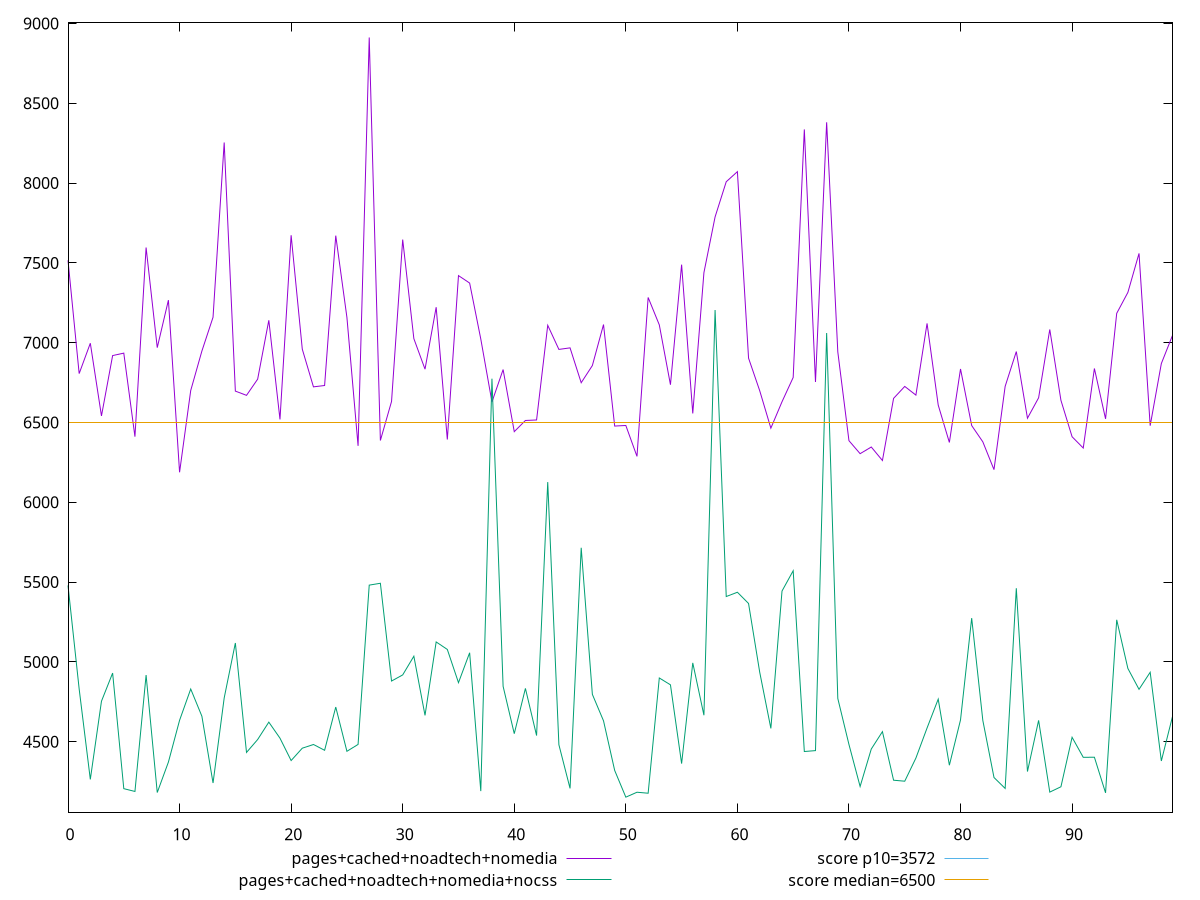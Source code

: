 reset

$pagesCachedNoadtechNomedia <<EOF
0 7516.122999999999
1 6806.442
2 6996.673
3 6541.222
4 6919.451
5 6934.691
6 6411.335999999999
7 7596.371000000001
8 6969.052
9 7266.696000000001
10 6188.057
11 6700.506
12 6947.604000000001
13 7159.369999999999
14 8254.230000000001
15 6696.654
16 6670.121
17 6771.706000000001
18 7140.5
19 6519.242
20 7673.191000000001
21 6959.3820000000005
22 6723.339999999999
23 6731.797
24 7670.8369999999995
25 7158.698000000001
26 6353.728999999999
27 8912.239
28 6387.364999999999
29 6631.839
30 7646.053999999999
31 7025.418000000001
32 6834.242000000001
33 7222.3240000000005
34 6393.410000000001
35 7420.309
36 7373.616
37 7022.929
38 6628.825000000001
39 6831.762000000001
40 6442.652
41 6512.740999999999
42 6515.915000000001
43 7108.9980000000005
44 6957.942000000001
45 6967.673000000001
46 6749.194000000001
47 6856.775
48 7113.73
49 6477.773000000001
50 6481.369000000001
51 6287.774
52 7283.4569999999985
53 7111.701999999999
54 6736.731
55 7488.89
56 6556.744
57 7439.017999999999
58 7787.951999999999
59 8008.463
60 8071.708999999999
61 6903.325999999999
62 6699.316
63 6464.595
64 6630.093000000001
65 6782.085999999999
66 8336.222
67 6753.898000000002
68 8380.947
69 6942.35
70 6386.133
71 6304.735000000001
72 6346.4800000000005
73 6261.924000000001
74 6651.192000000001
75 6726.073
76 6671.686
77 7120.798000000001
78 6609.317
79 6375.131999999999
80 6835.3099999999995
81 6481.01
82 6378.771000000001
83 6204.683999999998
84 6726.342
85 6944.519000000002
86 6526.853999999999
87 6654.892000000002
88 7082.968000000001
89 6638.951
90 6410.7919999999995
91 6340.075000000001
92 6838.377
93 6522.869
94 7183.9400000000005
95 7314.986
96 7559.467999999999
97 6479.929
98 6869.388
99 7045.6050000000005
EOF

$pagesCachedNoadtechNomediaNocss <<EOF
0 5479.061
1 4830.698
2 4263.967000000001
3 4753.901
4 4930.165
5 4205.919999999999
6 4188.422
7 4917.536
8 4181.7119999999995
9 4372.525
10 4634.0470000000005
11 4830.263999999999
12 4659.831
13 4241.361999999999
14 4774.292
15 5118.558
16 4432.8640000000005
17 4513.863
18 4622.701
19 4522.250999999999
20 4382.07
21 4459.540000000001
22 4482.671
23 4446.388
24 4717.276000000001
25 4440.023
26 4483.159
27 5481.177
28 5492.74
29 4880.228
30 4918.609
31 5035.797
32 4665.153
33 5125.170999999999
34 5078.0830000000005
35 4870.045999999999
36 5057.468
37 4190.463
38 6774.491
39 4847.276
40 4550.4439999999995
41 4833.995999999999
42 4538.601
43 6126.7080000000005
44 4481.252
45 4207.66
46 5715.267
47 4796.839
48 4630.886
49 4320.311
50 4152.75
51 4183.519
52 4177.3460000000005
53 4899.407999999999
54 4856.446
55 4363.056
56 4994.013000000001
57 4665.993
58 7204.623
59 5409.682
60 5436.5960000000005
61 5366.173000000001
62 4935.76
63 4583.541
64 5444.111
65 5571.229
66 4438.65
67 4444.307000000001
68 7060.526
69 4770.9220000000005
70 4482.669
71 4219.517
72 4454.148
73 4563.1630000000005
74 4258.857
75 4252.66
76 4397.543
77 4585.92
78 4766.842000000001
79 4352.806
80 4636.8150000000005
81 5274.562
82 4632.902999999999
83 4275.885
84 4207.4048
85 5461.655999999999
86 4313.179999999999
87 4633.798
88 4184.348
89 4217.749
90 4527.639999999999
91 4402.288
92 4402.893000000001
93 4179.659
94 5263.817999999999
95 4959.136
96 4828.313
97 4935.14
98 4379.442999999999
99 4658.085
EOF

set key outside below
set xrange [0:99]
set yrange [4057.56022:9007.42878]
set trange [4057.56022:9007.42878]
set terminal svg size 640, 520 enhanced background rgb 'white'
set output "report_00013_2021-02-09T12-04-24.940Z/first-cpu-idle/comparison/line/3_vs_4.svg"

plot $pagesCachedNoadtechNomedia title "pages+cached+noadtech+nomedia" with line, \
     $pagesCachedNoadtechNomediaNocss title "pages+cached+noadtech+nomedia+nocss" with line, \
     3572 title "score p10=3572", \
     6500 title "score median=6500"

reset
